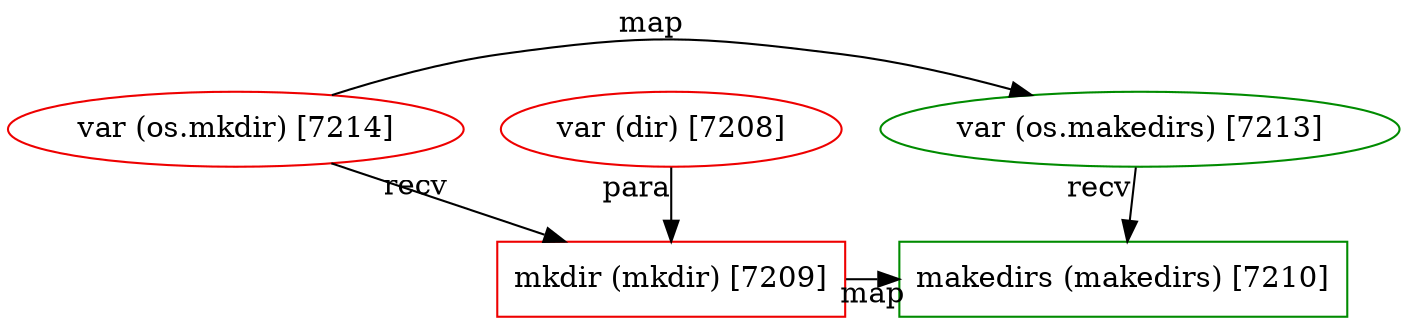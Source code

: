 digraph "fragment-37571005.dot" {
	subgraph "subgraph: 7209 to 7210" {
		graph [rank=same]
		7209 [label="mkdir (mkdir) [7209]" color=red2 shape=box]
		7210 [label="makedirs (makedirs) [7210]" color=green4 shape=box]
	}
	subgraph "subgraph: 7214 to 7213" {
		graph [rank=same]
		7214 [label="var (os.mkdir) [7214]" color=red2 shape=ellipse]
		7213 [label="var (os.makedirs) [7213]" color=green4 shape=ellipse]
	}
	7208 [label="var (dir) [7208]" color=red2 shape=ellipse]
	7208 -> 7209 [xlabel=para]
	7214 -> 7209 [xlabel=recv]
	7209 -> 7210 [xlabel=map]
	7213 -> 7210 [xlabel=recv]
	7214 -> 7213 [xlabel=map]
}
